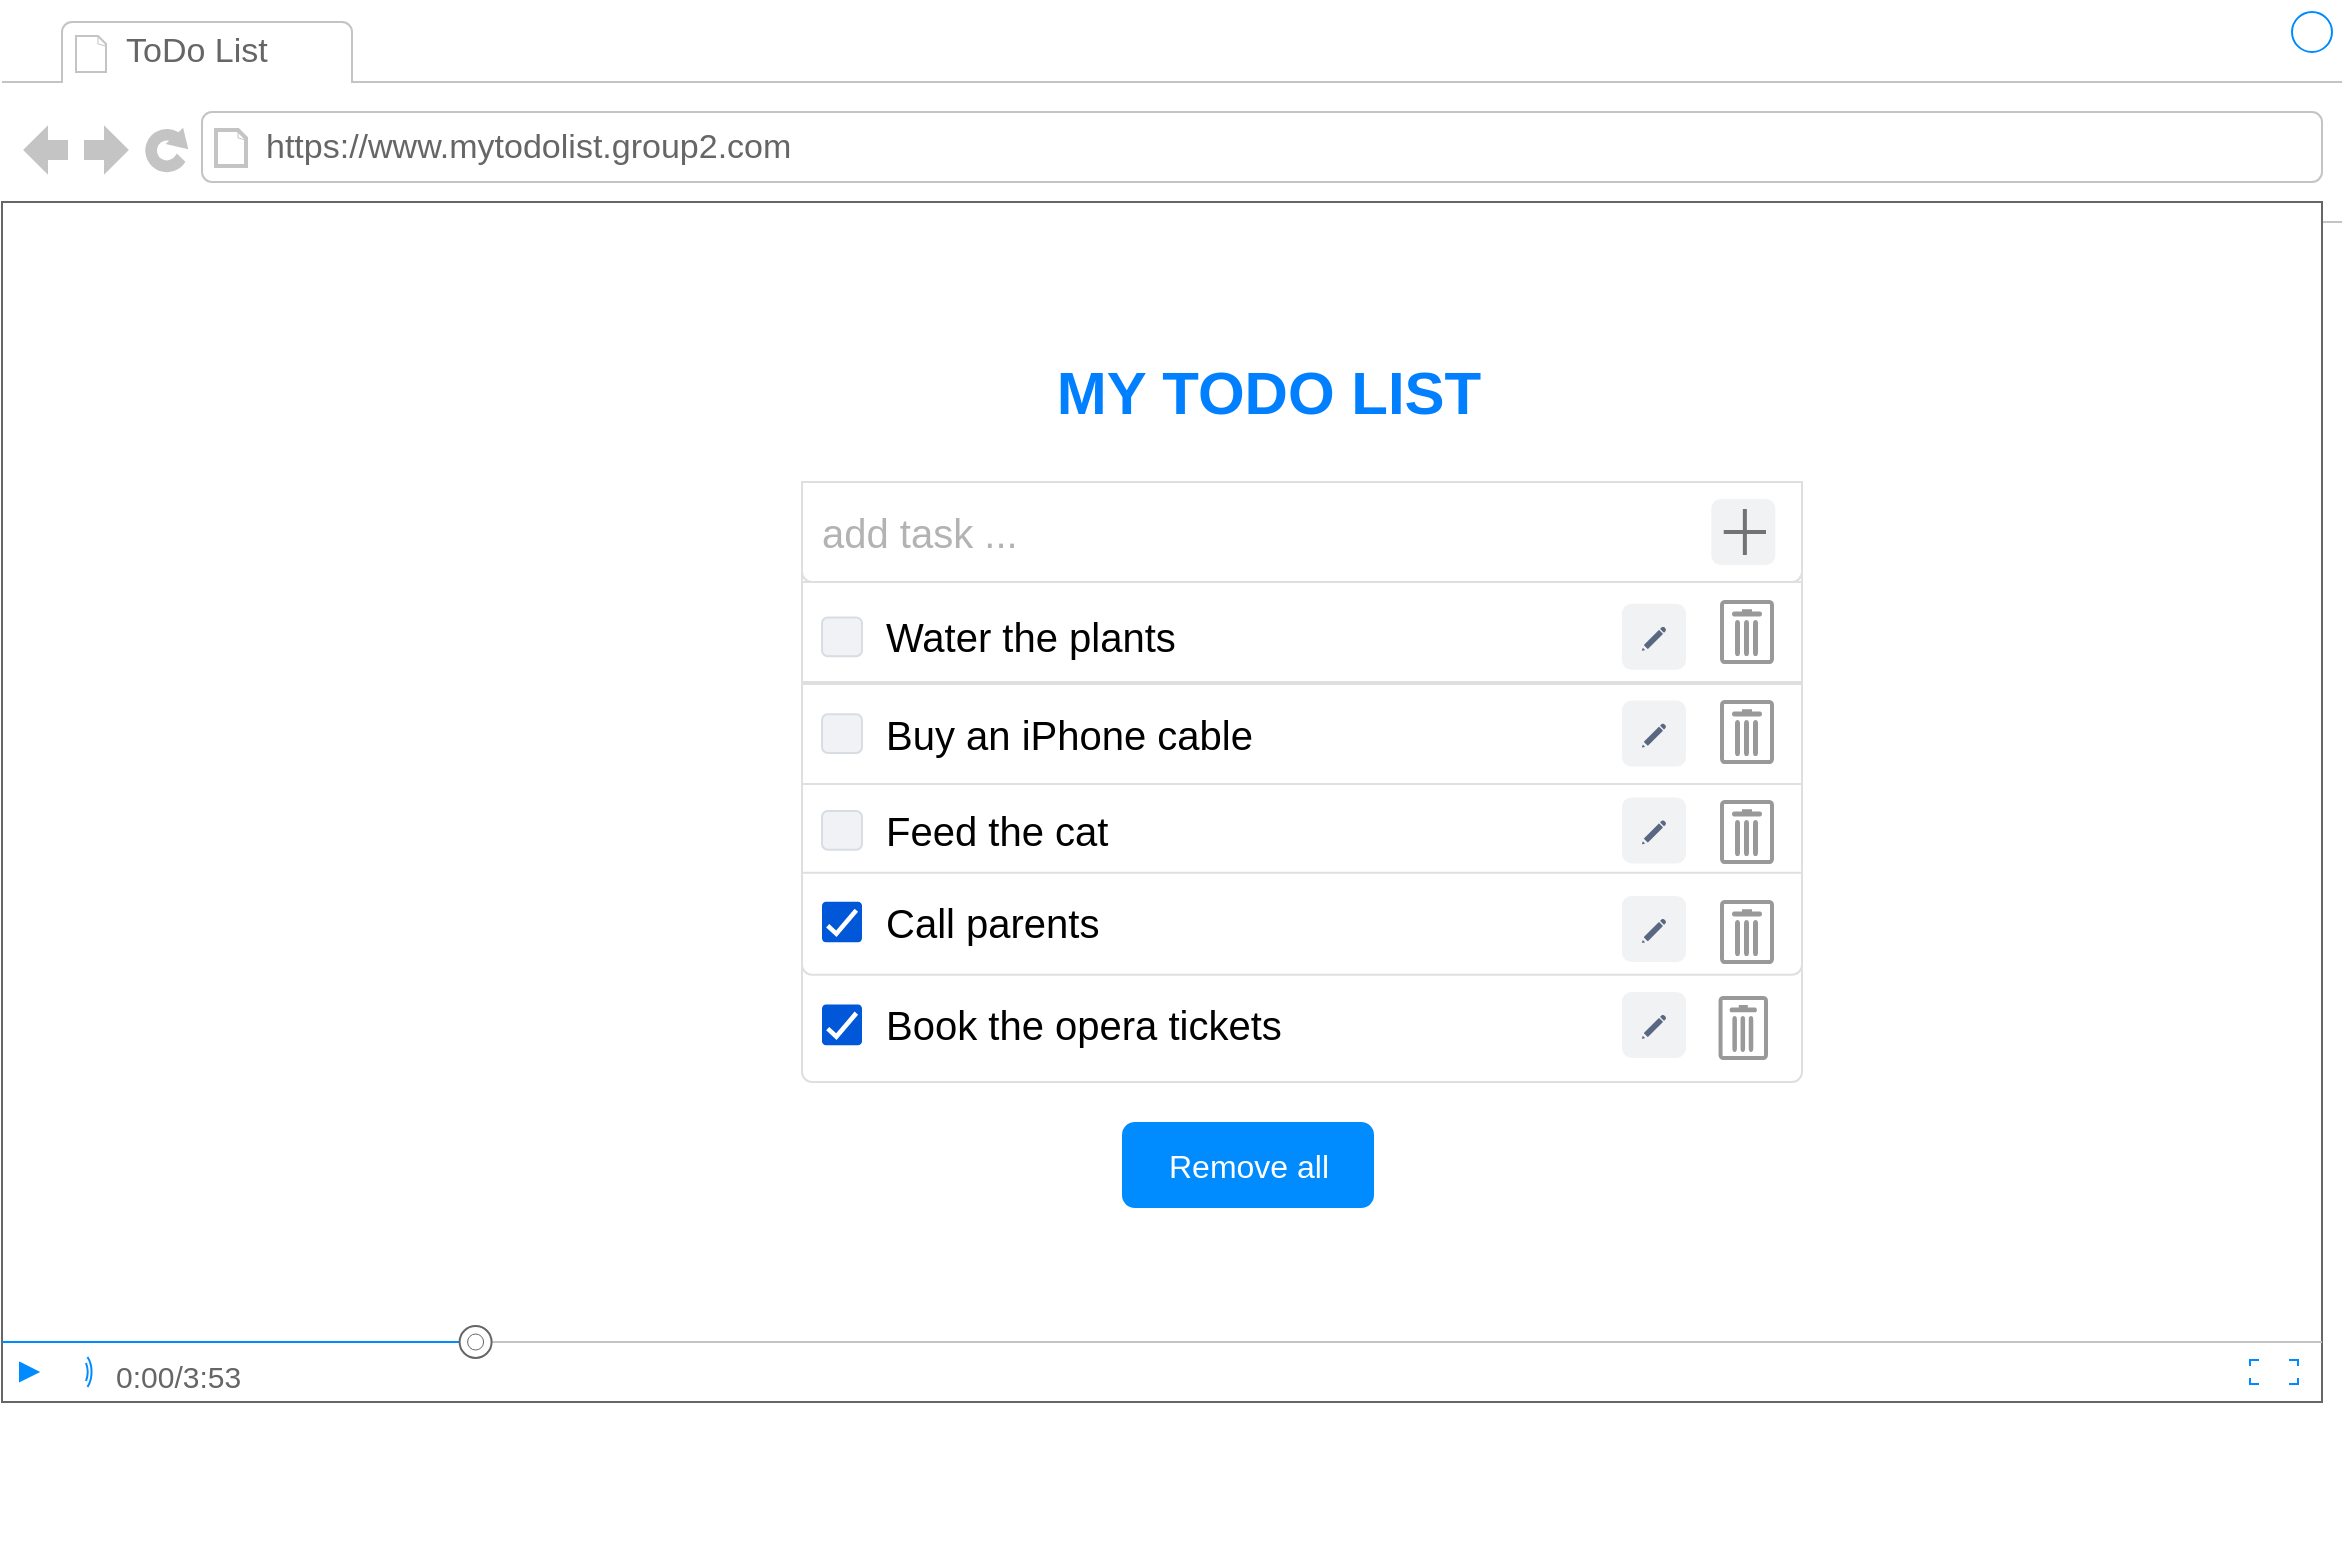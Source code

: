 <mxfile version="14.9.7" type="github">
  <diagram id="piDafpqhtRUU5qUU-vj8" name="Page-1">
    <mxGraphModel dx="2073" dy="1796" grid="1" gridSize="10" guides="1" tooltips="1" connect="1" arrows="1" fold="1" page="1" pageScale="1" pageWidth="827" pageHeight="1169" math="0" shadow="0">
      <root>
        <mxCell id="0" />
        <mxCell id="1" parent="0" />
        <mxCell id="vQFEeWvpBGFFb1nP0-NQ-28" value="" style="strokeWidth=1;shadow=0;dashed=0;align=center;html=1;shape=mxgraph.mockup.containers.browserWindow;rSize=0;strokeColor2=#008cff;strokeColor3=#c4c4c4;mainText=,;recursiveResize=0;strokeColor=#FFFFFF;fontColor=#CCFFCC;fontSize=16;" vertex="1" parent="1">
          <mxGeometry x="-190" y="-240" width="1170" height="770" as="geometry" />
        </mxCell>
        <mxCell id="vQFEeWvpBGFFb1nP0-NQ-29" value="ToDo List" style="strokeWidth=1;shadow=0;dashed=0;align=center;html=1;shape=mxgraph.mockup.containers.anchor;fontSize=17;fontColor=#666666;align=left;" vertex="1" parent="vQFEeWvpBGFFb1nP0-NQ-28">
          <mxGeometry x="60" y="12" width="110" height="26" as="geometry" />
        </mxCell>
        <mxCell id="vQFEeWvpBGFFb1nP0-NQ-30" value="https://www.mytodolist.group2.com" style="strokeWidth=1;shadow=0;dashed=0;align=center;html=1;shape=mxgraph.mockup.containers.anchor;rSize=0;fontSize=17;fontColor=#666666;align=left;" vertex="1" parent="vQFEeWvpBGFFb1nP0-NQ-28">
          <mxGeometry x="130" y="60" width="250" height="26" as="geometry" />
        </mxCell>
        <mxCell id="vQFEeWvpBGFFb1nP0-NQ-31" value="" style="verticalLabelPosition=bottom;shadow=0;dashed=0;align=center;html=1;verticalAlign=top;strokeWidth=1;shape=mxgraph.mockup.containers.videoPlayer;strokeColor=#666666;strokeColor2=#008cff;strokeColor3=#c4c4c4;textColor=#666666;fillColor2=#008cff;barHeight=30;barPos=20;" vertex="1" parent="vQFEeWvpBGFFb1nP0-NQ-28">
          <mxGeometry y="100" width="1160" height="600" as="geometry" />
        </mxCell>
        <mxCell id="vQFEeWvpBGFFb1nP0-NQ-40" value="Remove all" style="rounded=1;align=center;strokeColor=none;html=1;fontColor=#ffffff;fontSize=16;fillColor=#008CFF;" vertex="1" parent="vQFEeWvpBGFFb1nP0-NQ-28">
          <mxGeometry x="560" y="560" width="126" height="43" as="geometry" />
        </mxCell>
        <mxCell id="vQFEeWvpBGFFb1nP0-NQ-59" value="MY TODO LIST" style="strokeWidth=1;shadow=0;dashed=0;align=center;html=1;shape=mxgraph.mockup.anchor;fontSize=30;fontStyle=1;whiteSpace=wrap;fontColor=#007FFF;" vertex="1" parent="vQFEeWvpBGFFb1nP0-NQ-28">
          <mxGeometry x="472.5" y="180" width="321" height="30" as="geometry" />
        </mxCell>
        <mxCell id="vQFEeWvpBGFFb1nP0-NQ-61" value="&lt;span style=&quot;color: rgba(0 , 0 , 0 , 0) ; font-family: monospace ; font-size: 0px&quot;&gt;%3CmxGraphModel%3E%3Croot%3E%3CmxCell%20id%3D%220%22%2F%3E%3CmxCell%20id%3D%221%22%20parent%3D%220%22%2F%3E%3CmxCell%20id%3D%222%22%20value%3D%22Vestibulum%20at%20eros%22%20style%3D%22strokeColor%3Dinherit%3BfillColor%3Dinherit%3BgradientColor%3Dinherit%3BfontColor%3Dinherit%3Bhtml%3D1%3Bshadow%3D0%3Bdashed%3D0%3Bshape%3Dmxgraph.bootstrap.bottomButton%3BrSize%3D5%3Bperimeter%3Dnone%3BwhiteSpace%3Dwrap%3BresizeWidth%3D1%3BresizeHeight%3D0%3Balign%3Dleft%3Bspacing%3D10%3B%22%20vertex%3D%221%22%20parent%3D%221%22%3E%3CmxGeometry%20x%3D%22149%22%20y%3D%22280%22%20width%3D%22550%22%20height%3D%2251%22%20as%3D%22geometry%22%2F%3E%3C%2FmxCell%3E%3C%2Froot%3E%3C%2FmxGraphModel%3E&lt;/span&gt;" style="html=1;shadow=0;dashed=0;shape=mxgraph.bootstrap.rrect;rSize=5;strokeColor=#DFDFDF;html=1;whiteSpace=wrap;fillColor=#FFFFFF;fontColor=#000000;fontSize=38;" vertex="1" parent="vQFEeWvpBGFFb1nP0-NQ-28">
          <mxGeometry x="400" y="240" width="500" height="300" as="geometry" />
        </mxCell>
        <mxCell id="vQFEeWvpBGFFb1nP0-NQ-62" value="" style="strokeColor=inherit;fillColor=inherit;gradientColor=inherit;fontColor=inherit;html=1;shadow=0;dashed=0;shape=mxgraph.bootstrap.topButton;rSize=5;perimeter=none;whiteSpace=wrap;resizeWidth=1;align=left;spacing=10;fontSize=20;" vertex="1" parent="vQFEeWvpBGFFb1nP0-NQ-61">
          <mxGeometry width="500" height="50" relative="1" as="geometry" />
        </mxCell>
        <mxCell id="vQFEeWvpBGFFb1nP0-NQ-63" value="" style="strokeColor=inherit;fillColor=inherit;gradientColor=inherit;fontColor=inherit;html=1;shadow=0;dashed=0;perimeter=none;whiteSpace=wrap;resizeWidth=1;align=left;spacing=10;fontSize=20;" vertex="1" parent="vQFEeWvpBGFFb1nP0-NQ-61">
          <mxGeometry width="500" height="50" relative="1" as="geometry">
            <mxPoint y="50" as="offset" />
          </mxGeometry>
        </mxCell>
        <mxCell id="vQFEeWvpBGFFb1nP0-NQ-64" value="" style="strokeColor=inherit;fillColor=inherit;gradientColor=inherit;fontColor=inherit;html=1;shadow=0;dashed=0;perimeter=none;whiteSpace=wrap;resizeWidth=1;align=left;spacing=10;fontSize=20;" vertex="1" parent="vQFEeWvpBGFFb1nP0-NQ-61">
          <mxGeometry width="500" height="50" relative="1" as="geometry">
            <mxPoint y="101" as="offset" />
          </mxGeometry>
        </mxCell>
        <mxCell id="vQFEeWvpBGFFb1nP0-NQ-65" value="" style="strokeColor=inherit;fillColor=inherit;gradientColor=inherit;fontColor=inherit;html=1;shadow=0;dashed=0;shape=mxgraph.bootstrap.bottomButton;rSize=5;perimeter=none;whiteSpace=wrap;resizeWidth=1;resizeHeight=0;align=left;spacing=10;fontSize=20;" vertex="1" parent="vQFEeWvpBGFFb1nP0-NQ-61">
          <mxGeometry y="1" width="500" height="59" relative="1" as="geometry">
            <mxPoint y="-149" as="offset" />
          </mxGeometry>
        </mxCell>
        <mxCell id="vQFEeWvpBGFFb1nP0-NQ-66" value="" style="strokeColor=inherit;fillColor=inherit;gradientColor=inherit;fontColor=inherit;html=1;shadow=0;dashed=0;shape=mxgraph.bootstrap.bottomButton;rSize=5;perimeter=none;whiteSpace=wrap;resizeWidth=1;resizeHeight=0;align=left;spacing=10;" vertex="1" parent="vQFEeWvpBGFFb1nP0-NQ-61">
          <mxGeometry y="195.336" width="500" height="51" as="geometry" />
        </mxCell>
        <mxCell id="vQFEeWvpBGFFb1nP0-NQ-77" value="Water the plants" style="rounded=1;fillColor=#F0F2F5;strokeColor=#D8DCE3;align=left;verticalAlign=middle;fontStyle=0;fontSize=20;labelPosition=right;verticalLabelPosition=middle;spacingLeft=10;html=1;shadow=0;dashed=0;" vertex="1" parent="vQFEeWvpBGFFb1nP0-NQ-61">
          <mxGeometry x="10" y="67.742" width="20" height="19.355" as="geometry" />
        </mxCell>
        <mxCell id="vQFEeWvpBGFFb1nP0-NQ-79" value="Buy an iPhone cable" style="rounded=1;fillColor=#F0F2F5;strokeColor=#D8DCE3;align=left;verticalAlign=middle;fontStyle=0;fontSize=20;labelPosition=right;verticalLabelPosition=middle;spacingLeft=10;html=1;shadow=0;dashed=0;" vertex="1" parent="vQFEeWvpBGFFb1nP0-NQ-61">
          <mxGeometry x="10" y="116.129" width="20" height="19.355" as="geometry" />
        </mxCell>
        <mxCell id="vQFEeWvpBGFFb1nP0-NQ-83" value="Call parents" style="html=1;shadow=0;dashed=0;shape=mxgraph.atlassian.checkbox_2;fillColor=#0057D8;strokeColor=none;align=left;verticalAlign=middle;fontStyle=0;fontSize=20;labelPosition=right;verticalLabelPosition=middle;spacingLeft=10;fontColor=#000000;" vertex="1" parent="vQFEeWvpBGFFb1nP0-NQ-61">
          <mxGeometry x="10" y="209.855" width="20" height="20.323" as="geometry" />
        </mxCell>
        <mxCell id="vQFEeWvpBGFFb1nP0-NQ-74" value="Feed the cat" style="rounded=1;fillColor=#F0F2F5;strokeColor=#D8DCE3;align=left;verticalAlign=middle;fontStyle=0;fontSize=20;labelPosition=right;verticalLabelPosition=middle;spacingLeft=10;html=1;shadow=0;dashed=0;" vertex="1" parent="vQFEeWvpBGFFb1nP0-NQ-61">
          <mxGeometry x="10" y="164.516" width="20" height="19.355" as="geometry" />
        </mxCell>
        <mxCell id="vQFEeWvpBGFFb1nP0-NQ-78" value="Book the opera tickets" style="html=1;shadow=0;dashed=0;shape=mxgraph.atlassian.checkbox_2;fillColor=#0057D8;strokeColor=none;align=left;verticalAlign=middle;fontStyle=0;fontSize=20;labelPosition=right;verticalLabelPosition=middle;spacingLeft=10;fontColor=#000000;" vertex="1" parent="vQFEeWvpBGFFb1nP0-NQ-61">
          <mxGeometry x="10" y="261.29" width="20" height="20.323" as="geometry" />
        </mxCell>
        <mxCell id="vQFEeWvpBGFFb1nP0-NQ-67" value="&lt;font color=&quot;#b3b3b3&quot;&gt;add task ...&lt;/font&gt;" style="strokeColor=inherit;fillColor=inherit;gradientColor=inherit;html=1;shadow=0;dashed=0;shape=mxgraph.bootstrap.bottomButton;rSize=5;perimeter=none;whiteSpace=wrap;resizeWidth=1;resizeHeight=0;align=left;spacing=10;fontSize=20;fontColor=#CCCCCC;" vertex="1" parent="vQFEeWvpBGFFb1nP0-NQ-61">
          <mxGeometry width="500" height="50" as="geometry" />
        </mxCell>
        <mxCell id="vQFEeWvpBGFFb1nP0-NQ-85" value="" style="rounded=1;align=left;fillColor=#F1F2F4;strokeColor=none;html=1;fontColor=#596780;fontSize=12;spacingLeft=26;" vertex="1" parent="vQFEeWvpBGFFb1nP0-NQ-61">
          <mxGeometry x="410" y="109.31" width="32" height="33" as="geometry" />
        </mxCell>
        <mxCell id="vQFEeWvpBGFFb1nP0-NQ-86" value="" style="shape=mxgraph.mscae.intune.subscription_portal;fillColor=#596780;strokeColor=none;fontColor=#ffffff;labelPosition=right;verticalLabelPosition=middle;align=left;verticalAlign=middle;html=1;spacingLeft=5" vertex="1" parent="vQFEeWvpBGFFb1nP0-NQ-85">
          <mxGeometry y="0.5" width="12" height="12" relative="1" as="geometry">
            <mxPoint x="10" y="-5" as="offset" />
          </mxGeometry>
        </mxCell>
        <mxCell id="vQFEeWvpBGFFb1nP0-NQ-93" value="" style="rounded=1;align=left;fillColor=#F1F2F4;strokeColor=none;html=1;fontColor=#596780;fontSize=12;spacingLeft=26;" vertex="1" parent="vQFEeWvpBGFFb1nP0-NQ-61">
          <mxGeometry x="410" y="254.95" width="32" height="33" as="geometry" />
        </mxCell>
        <mxCell id="vQFEeWvpBGFFb1nP0-NQ-94" value="" style="shape=mxgraph.mscae.intune.subscription_portal;fillColor=#596780;strokeColor=none;fontColor=#ffffff;labelPosition=right;verticalLabelPosition=middle;align=left;verticalAlign=middle;html=1;spacingLeft=5" vertex="1" parent="vQFEeWvpBGFFb1nP0-NQ-93">
          <mxGeometry y="0.5" width="12" height="12" relative="1" as="geometry">
            <mxPoint x="10" y="-5" as="offset" />
          </mxGeometry>
        </mxCell>
        <mxCell id="vQFEeWvpBGFFb1nP0-NQ-99" value="" style="rounded=1;align=left;fillColor=#F1F2F4;strokeColor=none;html=1;fontColor=#596780;fontSize=12;spacingLeft=26;" vertex="1" parent="vQFEeWvpBGFFb1nP0-NQ-61">
          <mxGeometry x="454.64" y="8.5" width="32" height="33" as="geometry" />
        </mxCell>
        <mxCell id="vQFEeWvpBGFFb1nP0-NQ-98" value="" style="dashed=0;html=1;shape=mxgraph.gmdl.plus;strokeColor=#737373;strokeWidth=2;shadow=0;" vertex="1" parent="vQFEeWvpBGFFb1nP0-NQ-61">
          <mxGeometry x="460.86" y="13.5" width="21.14" height="23" as="geometry" />
        </mxCell>
        <mxCell id="vQFEeWvpBGFFb1nP0-NQ-87" value="" style="rounded=1;align=left;fillColor=#F1F2F4;strokeColor=none;html=1;fontColor=#596780;fontSize=12;spacingLeft=26;" vertex="1" parent="vQFEeWvpBGFFb1nP0-NQ-61">
          <mxGeometry x="410" y="157.69" width="32" height="33" as="geometry" />
        </mxCell>
        <mxCell id="vQFEeWvpBGFFb1nP0-NQ-88" value="" style="shape=mxgraph.mscae.intune.subscription_portal;fillColor=#596780;strokeColor=none;fontColor=#ffffff;labelPosition=right;verticalLabelPosition=middle;align=left;verticalAlign=middle;html=1;spacingLeft=5" vertex="1" parent="vQFEeWvpBGFFb1nP0-NQ-87">
          <mxGeometry y="0.5" width="12" height="12" relative="1" as="geometry">
            <mxPoint x="10" y="-5" as="offset" />
          </mxGeometry>
        </mxCell>
        <mxCell id="vQFEeWvpBGFFb1nP0-NQ-60" value="" style="strokeColor=#999999;verticalLabelPosition=bottom;shadow=0;dashed=0;verticalAlign=top;strokeWidth=2;html=1;shape=mxgraph.mockup.misc.trashcanIcon;fontSize=38;fontColor=#007FFF;" vertex="1" parent="vQFEeWvpBGFFb1nP0-NQ-61">
          <mxGeometry x="459.28" y="257.95" width="22.72" height="30" as="geometry" />
        </mxCell>
        <mxCell id="vQFEeWvpBGFFb1nP0-NQ-91" value="" style="rounded=1;align=left;fillColor=#F1F2F4;strokeColor=none;html=1;fontColor=#596780;fontSize=12;spacingLeft=26;" vertex="1" parent="vQFEeWvpBGFFb1nP0-NQ-61">
          <mxGeometry x="410" y="60.92" width="32" height="33" as="geometry" />
        </mxCell>
        <mxCell id="vQFEeWvpBGFFb1nP0-NQ-92" value="" style="shape=mxgraph.mscae.intune.subscription_portal;fillColor=#596780;strokeColor=none;fontColor=#ffffff;labelPosition=right;verticalLabelPosition=middle;align=left;verticalAlign=middle;html=1;spacingLeft=5" vertex="1" parent="vQFEeWvpBGFFb1nP0-NQ-91">
          <mxGeometry y="0.5" width="12" height="12" relative="1" as="geometry">
            <mxPoint x="10" y="-5" as="offset" />
          </mxGeometry>
        </mxCell>
        <mxCell id="vQFEeWvpBGFFb1nP0-NQ-68" value="" style="strokeColor=#999999;verticalLabelPosition=bottom;shadow=0;dashed=0;verticalAlign=top;strokeWidth=2;html=1;shape=mxgraph.mockup.misc.trashcanIcon;fontSize=38;fontColor=#007FFF;" vertex="1" parent="1">
          <mxGeometry x="670" y="60" width="25" height="30" as="geometry" />
        </mxCell>
        <mxCell id="vQFEeWvpBGFFb1nP0-NQ-69" value="" style="strokeColor=#999999;verticalLabelPosition=bottom;shadow=0;dashed=0;verticalAlign=top;strokeWidth=2;html=1;shape=mxgraph.mockup.misc.trashcanIcon;fontSize=38;fontColor=#007FFF;" vertex="1" parent="1">
          <mxGeometry x="670" y="110" width="25" height="30" as="geometry" />
        </mxCell>
        <mxCell id="vQFEeWvpBGFFb1nP0-NQ-70" value="" style="strokeColor=#999999;verticalLabelPosition=bottom;shadow=0;dashed=0;verticalAlign=top;strokeWidth=2;html=1;shape=mxgraph.mockup.misc.trashcanIcon;fontSize=38;fontColor=#007FFF;" vertex="1" parent="1">
          <mxGeometry x="670" y="210" width="25" height="30" as="geometry" />
        </mxCell>
        <mxCell id="vQFEeWvpBGFFb1nP0-NQ-71" value="" style="strokeColor=#999999;verticalLabelPosition=bottom;shadow=0;dashed=0;verticalAlign=top;strokeWidth=2;html=1;shape=mxgraph.mockup.misc.trashcanIcon;fontSize=38;fontColor=#007FFF;" vertex="1" parent="1">
          <mxGeometry x="670" y="160" width="25" height="30" as="geometry" />
        </mxCell>
        <mxCell id="vQFEeWvpBGFFb1nP0-NQ-89" value="" style="rounded=1;align=left;fillColor=#F1F2F4;strokeColor=none;html=1;fontColor=#596780;fontSize=12;spacingLeft=26;" vertex="1" parent="1">
          <mxGeometry x="620" y="207" width="32" height="33" as="geometry" />
        </mxCell>
        <mxCell id="vQFEeWvpBGFFb1nP0-NQ-90" value="" style="shape=mxgraph.mscae.intune.subscription_portal;fillColor=#596780;strokeColor=none;fontColor=#ffffff;labelPosition=right;verticalLabelPosition=middle;align=left;verticalAlign=middle;html=1;spacingLeft=5" vertex="1" parent="vQFEeWvpBGFFb1nP0-NQ-89">
          <mxGeometry y="0.5" width="12" height="12" relative="1" as="geometry">
            <mxPoint x="10" y="-5" as="offset" />
          </mxGeometry>
        </mxCell>
      </root>
    </mxGraphModel>
  </diagram>
</mxfile>
